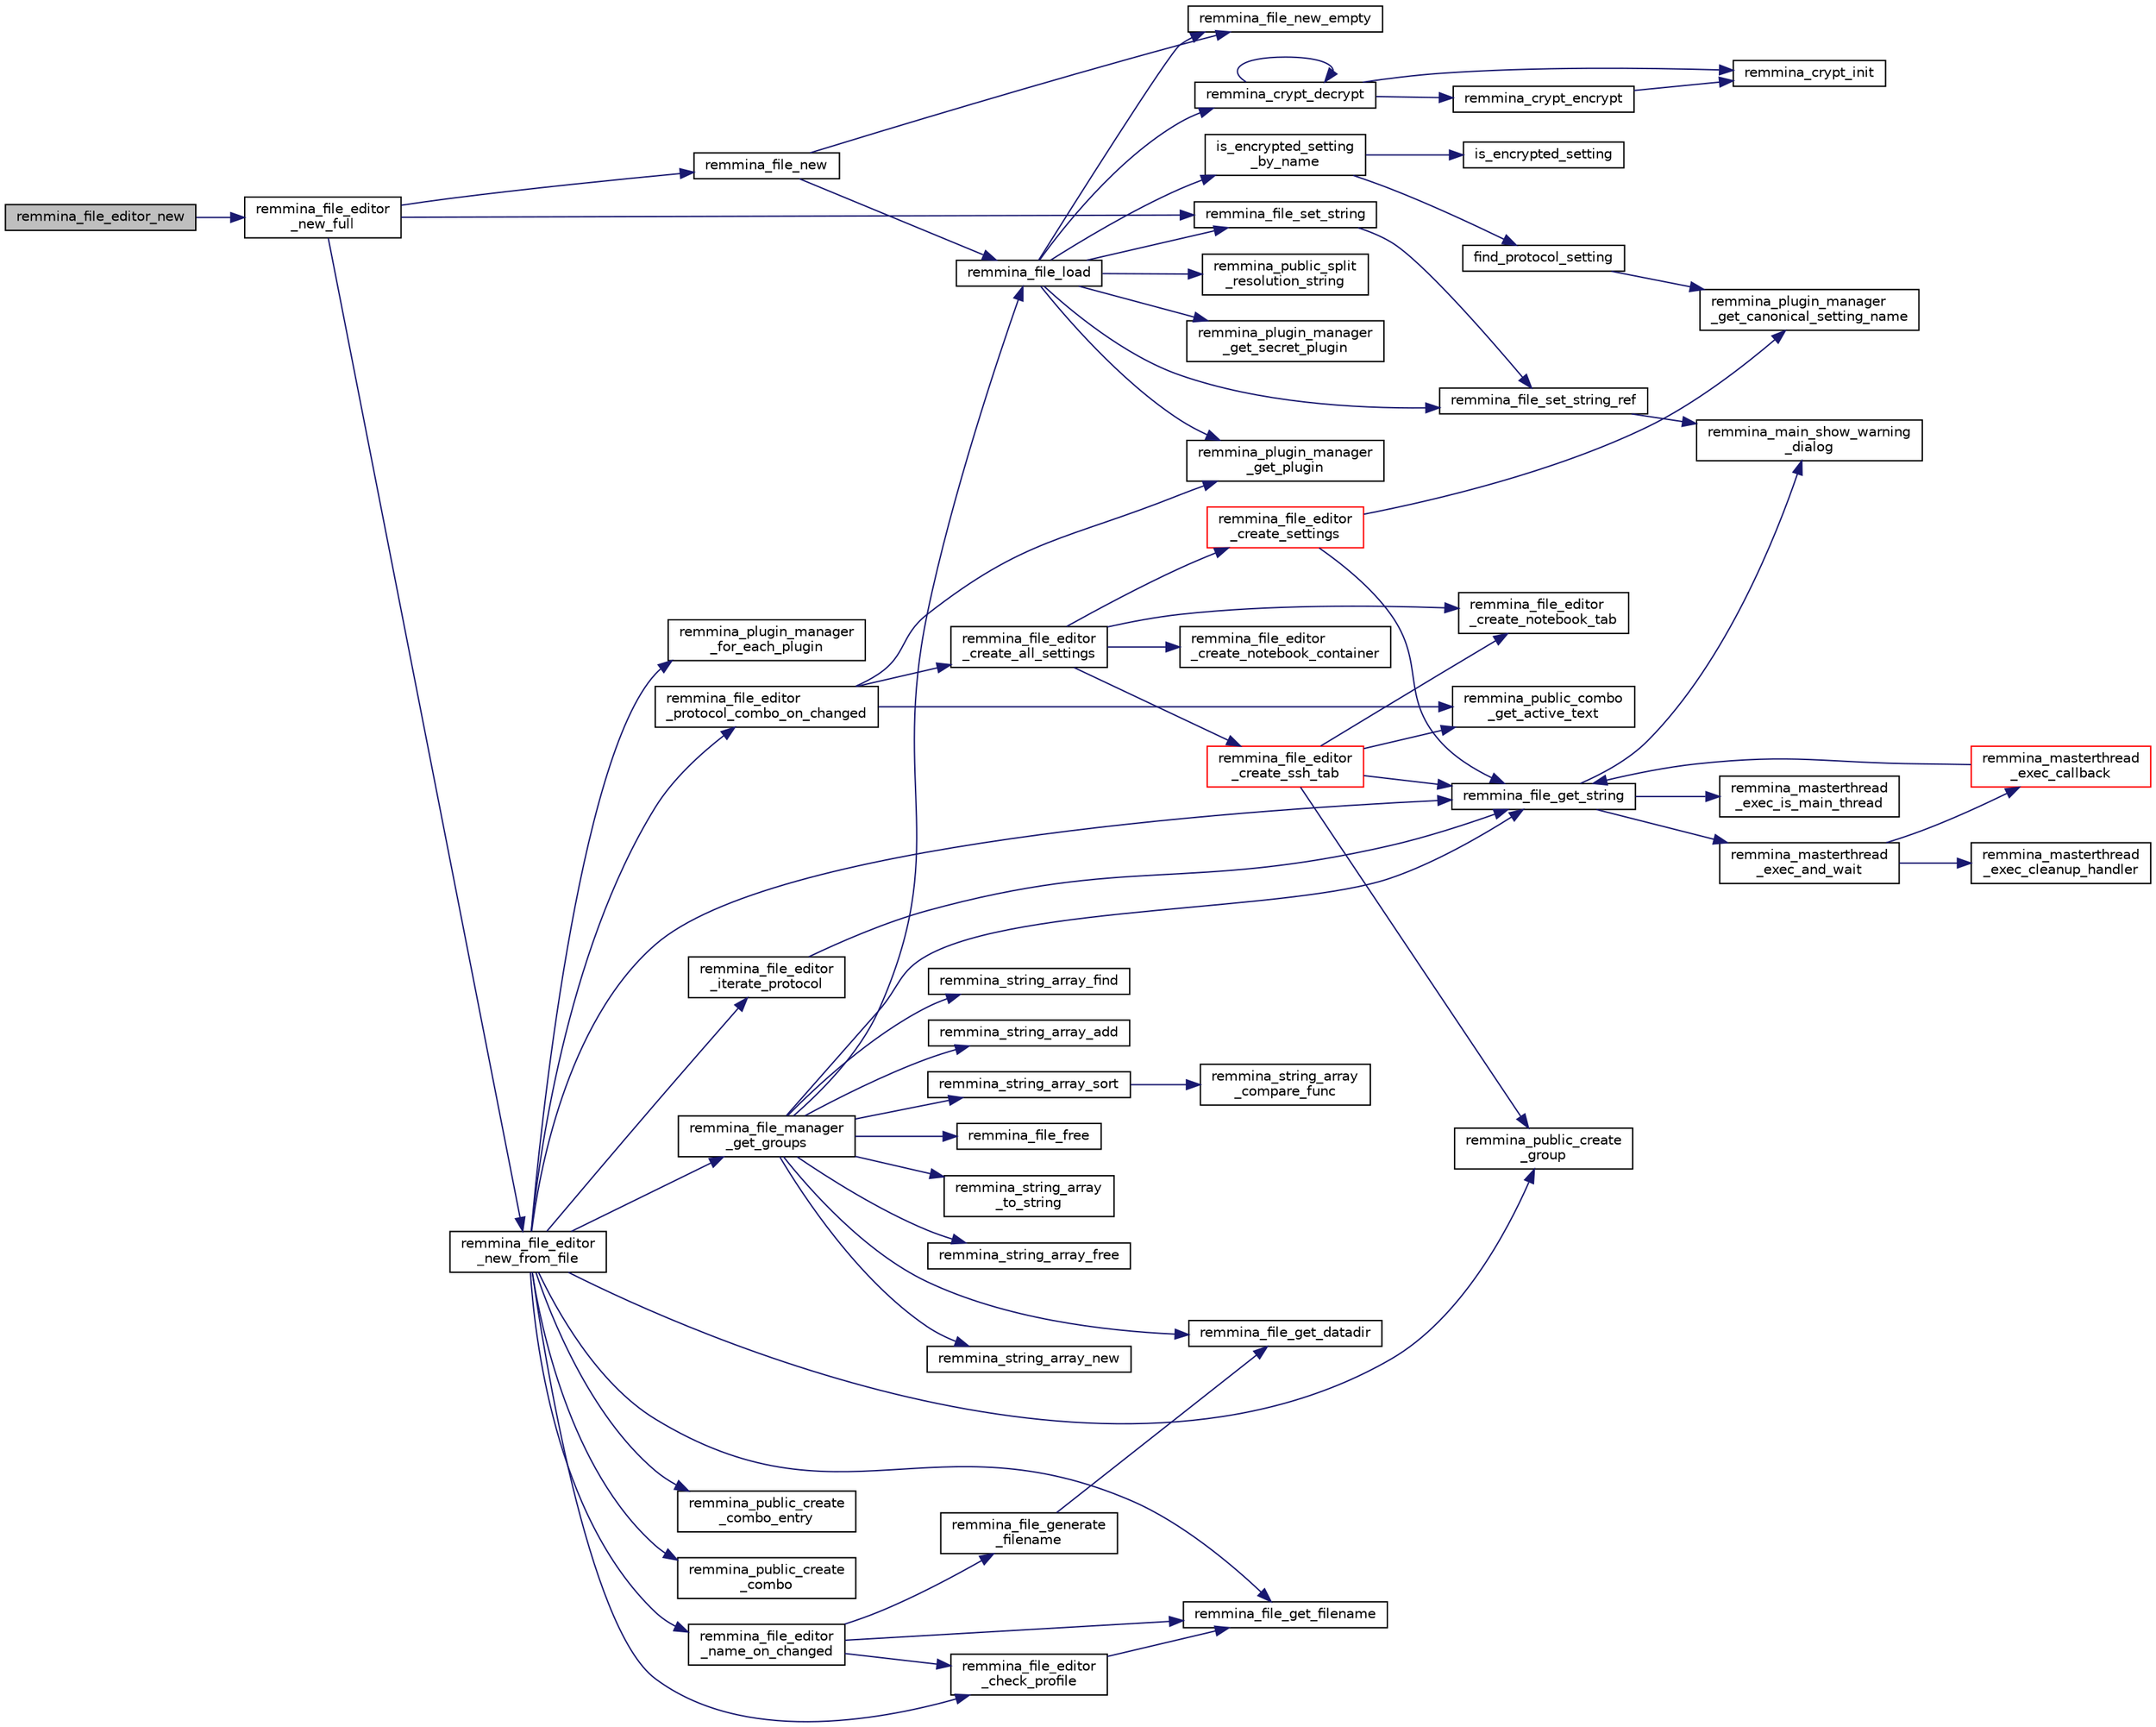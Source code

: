digraph "remmina_file_editor_new"
{
  edge [fontname="Helvetica",fontsize="10",labelfontname="Helvetica",labelfontsize="10"];
  node [fontname="Helvetica",fontsize="10",shape=record];
  rankdir="LR";
  Node1675 [label="remmina_file_editor_new",height=0.2,width=0.4,color="black", fillcolor="grey75", style="filled", fontcolor="black"];
  Node1675 -> Node1676 [color="midnightblue",fontsize="10",style="solid",fontname="Helvetica"];
  Node1676 [label="remmina_file_editor\l_new_full",height=0.2,width=0.4,color="black", fillcolor="white", style="filled",URL="$remmina__file__editor_8c.html#ab563344276cbcdf0fcea05b0b64c7aeb"];
  Node1676 -> Node1677 [color="midnightblue",fontsize="10",style="solid",fontname="Helvetica"];
  Node1677 [label="remmina_file_new",height=0.2,width=0.4,color="black", fillcolor="white", style="filled",URL="$remmina__file_8c.html#a5e421ba636d34e21bba5ece463e98892"];
  Node1677 -> Node1678 [color="midnightblue",fontsize="10",style="solid",fontname="Helvetica"];
  Node1678 [label="remmina_file_load",height=0.2,width=0.4,color="black", fillcolor="white", style="filled",URL="$remmina__file_8c.html#ac1cc2d7f827f7d64c7fd3edf10e9383e"];
  Node1678 -> Node1679 [color="midnightblue",fontsize="10",style="solid",fontname="Helvetica"];
  Node1679 [label="remmina_file_new_empty",height=0.2,width=0.4,color="black", fillcolor="white", style="filled",URL="$remmina__file_8c.html#adab087b7139756f029020a87a5438cfa"];
  Node1678 -> Node1680 [color="midnightblue",fontsize="10",style="solid",fontname="Helvetica"];
  Node1680 [label="remmina_plugin_manager\l_get_plugin",height=0.2,width=0.4,color="black", fillcolor="white", style="filled",URL="$remmina__plugin__manager_8c.html#a3872c8656a8a3d5147bcc603471c1932"];
  Node1678 -> Node1681 [color="midnightblue",fontsize="10",style="solid",fontname="Helvetica"];
  Node1681 [label="remmina_plugin_manager\l_get_secret_plugin",height=0.2,width=0.4,color="black", fillcolor="white", style="filled",URL="$remmina__plugin__manager_8c.html#ad380a98f6624aa8c830015c8b428b7b4"];
  Node1678 -> Node1682 [color="midnightblue",fontsize="10",style="solid",fontname="Helvetica"];
  Node1682 [label="is_encrypted_setting\l_by_name",height=0.2,width=0.4,color="black", fillcolor="white", style="filled",URL="$remmina__file_8c.html#a72580559fa04082418a993fec4c77281"];
  Node1682 -> Node1683 [color="midnightblue",fontsize="10",style="solid",fontname="Helvetica"];
  Node1683 [label="find_protocol_setting",height=0.2,width=0.4,color="black", fillcolor="white", style="filled",URL="$remmina__file_8c.html#acc88ee6f5ba73bf9c3b05ab9368c952f"];
  Node1683 -> Node1684 [color="midnightblue",fontsize="10",style="solid",fontname="Helvetica"];
  Node1684 [label="remmina_plugin_manager\l_get_canonical_setting_name",height=0.2,width=0.4,color="black", fillcolor="white", style="filled",URL="$remmina__plugin__manager_8c.html#af60b8edfa50563ae4c7593efc3deed55"];
  Node1682 -> Node1685 [color="midnightblue",fontsize="10",style="solid",fontname="Helvetica"];
  Node1685 [label="is_encrypted_setting",height=0.2,width=0.4,color="black", fillcolor="white", style="filled",URL="$remmina__file_8c.html#a29920ae737817d3f6c673bacbbf11ca1"];
  Node1678 -> Node1686 [color="midnightblue",fontsize="10",style="solid",fontname="Helvetica"];
  Node1686 [label="remmina_file_set_string",height=0.2,width=0.4,color="black", fillcolor="white", style="filled",URL="$remmina__file_8c.html#a85ca1ca2d0bf9ef29e490c6f4527a954"];
  Node1686 -> Node1687 [color="midnightblue",fontsize="10",style="solid",fontname="Helvetica"];
  Node1687 [label="remmina_file_set_string_ref",height=0.2,width=0.4,color="black", fillcolor="white", style="filled",URL="$remmina__file_8c.html#a74951c1067a1a5e1341f5e1c1206dec6"];
  Node1687 -> Node1688 [color="midnightblue",fontsize="10",style="solid",fontname="Helvetica"];
  Node1688 [label="remmina_main_show_warning\l_dialog",height=0.2,width=0.4,color="black", fillcolor="white", style="filled",URL="$remmina__main_8c.html#ad99b9c0bf2fa8c166a8b4a09e06ffdf7"];
  Node1678 -> Node1687 [color="midnightblue",fontsize="10",style="solid",fontname="Helvetica"];
  Node1678 -> Node1689 [color="midnightblue",fontsize="10",style="solid",fontname="Helvetica"];
  Node1689 [label="remmina_crypt_decrypt",height=0.2,width=0.4,color="black", fillcolor="white", style="filled",URL="$remmina__crypt_8c.html#a3fe2fa245d401146adf02a3a8f996ab9"];
  Node1689 -> Node1690 [color="midnightblue",fontsize="10",style="solid",fontname="Helvetica"];
  Node1690 [label="remmina_crypt_init",height=0.2,width=0.4,color="black", fillcolor="white", style="filled",URL="$remmina__crypt_8c.html#ae097c169aefdd5d83a57fc1bde511171"];
  Node1689 -> Node1691 [color="midnightblue",fontsize="10",style="solid",fontname="Helvetica"];
  Node1691 [label="remmina_crypt_encrypt",height=0.2,width=0.4,color="black", fillcolor="white", style="filled",URL="$remmina__crypt_8c.html#aa02cf0fed3eb68d6a89815c3ba3bf7b1"];
  Node1691 -> Node1690 [color="midnightblue",fontsize="10",style="solid",fontname="Helvetica"];
  Node1689 -> Node1689 [color="midnightblue",fontsize="10",style="solid",fontname="Helvetica"];
  Node1678 -> Node1692 [color="midnightblue",fontsize="10",style="solid",fontname="Helvetica"];
  Node1692 [label="remmina_public_split\l_resolution_string",height=0.2,width=0.4,color="black", fillcolor="white", style="filled",URL="$remmina__public_8c.html#aaf3fdb980c24cd06965b85ebcdd79173"];
  Node1677 -> Node1679 [color="midnightblue",fontsize="10",style="solid",fontname="Helvetica"];
  Node1676 -> Node1686 [color="midnightblue",fontsize="10",style="solid",fontname="Helvetica"];
  Node1676 -> Node1693 [color="midnightblue",fontsize="10",style="solid",fontname="Helvetica"];
  Node1693 [label="remmina_file_editor\l_new_from_file",height=0.2,width=0.4,color="black", fillcolor="white", style="filled",URL="$remmina__file__editor_8c.html#a08327d6951c345808628dbb5784aba06"];
  Node1693 -> Node1694 [color="midnightblue",fontsize="10",style="solid",fontname="Helvetica"];
  Node1694 [label="remmina_file_get_filename",height=0.2,width=0.4,color="black", fillcolor="white", style="filled",URL="$remmina__file_8c.html#ad1e4f3a0f64cd98e301044b6c38a1f1d"];
  Node1693 -> Node1695 [color="midnightblue",fontsize="10",style="solid",fontname="Helvetica"];
  Node1695 [label="remmina_public_create\l_group",height=0.2,width=0.4,color="black", fillcolor="white", style="filled",URL="$remmina__public_8c.html#a995da243f78002153d18616b46dcdf63"];
  Node1693 -> Node1696 [color="midnightblue",fontsize="10",style="solid",fontname="Helvetica"];
  Node1696 [label="remmina_file_editor\l_name_on_changed",height=0.2,width=0.4,color="black", fillcolor="white", style="filled",URL="$remmina__file__editor_8c.html#a206bacb96cc7d4236d910be89a7cd613"];
  Node1696 -> Node1694 [color="midnightblue",fontsize="10",style="solid",fontname="Helvetica"];
  Node1696 -> Node1697 [color="midnightblue",fontsize="10",style="solid",fontname="Helvetica"];
  Node1697 [label="remmina_file_generate\l_filename",height=0.2,width=0.4,color="black", fillcolor="white", style="filled",URL="$remmina__file_8c.html#ac952f8ddb715314f11cef1ccc513fb7e"];
  Node1697 -> Node1698 [color="midnightblue",fontsize="10",style="solid",fontname="Helvetica"];
  Node1698 [label="remmina_file_get_datadir",height=0.2,width=0.4,color="black", fillcolor="white", style="filled",URL="$remmina__file__manager_8c.html#aa65bc30beb59d607ba430d966e7e27f5"];
  Node1696 -> Node1699 [color="midnightblue",fontsize="10",style="solid",fontname="Helvetica"];
  Node1699 [label="remmina_file_editor\l_check_profile",height=0.2,width=0.4,color="black", fillcolor="white", style="filled",URL="$remmina__file__editor_8c.html#aefdb47b5da15009d5ff7a8d1f2b06a06"];
  Node1699 -> Node1694 [color="midnightblue",fontsize="10",style="solid",fontname="Helvetica"];
  Node1693 -> Node1700 [color="midnightblue",fontsize="10",style="solid",fontname="Helvetica"];
  Node1700 [label="remmina_file_get_string",height=0.2,width=0.4,color="black", fillcolor="white", style="filled",URL="$remmina__file_8c.html#a8eb1b213d9d08c6ad13683ce05f4355e"];
  Node1700 -> Node1701 [color="midnightblue",fontsize="10",style="solid",fontname="Helvetica"];
  Node1701 [label="remmina_masterthread\l_exec_is_main_thread",height=0.2,width=0.4,color="black", fillcolor="white", style="filled",URL="$remmina__masterthread__exec_8c.html#a3a52e863a3a3da6da6bb5d36c13b7ff4"];
  Node1700 -> Node1702 [color="midnightblue",fontsize="10",style="solid",fontname="Helvetica"];
  Node1702 [label="remmina_masterthread\l_exec_and_wait",height=0.2,width=0.4,color="black", fillcolor="white", style="filled",URL="$remmina__masterthread__exec_8c.html#a14628c2470cac50e87916a70ea05c97d"];
  Node1702 -> Node1703 [color="midnightblue",fontsize="10",style="solid",fontname="Helvetica"];
  Node1703 [label="remmina_masterthread\l_exec_cleanup_handler",height=0.2,width=0.4,color="black", fillcolor="white", style="filled",URL="$remmina__masterthread__exec_8c.html#a94985f15fd0d27c037824ee90b0ecd3c"];
  Node1702 -> Node1704 [color="midnightblue",fontsize="10",style="solid",fontname="Helvetica"];
  Node1704 [label="remmina_masterthread\l_exec_callback",height=0.2,width=0.4,color="red", fillcolor="white", style="filled",URL="$remmina__masterthread__exec_8c.html#ae5c4d736f1856249c255430e010a179f"];
  Node1704 -> Node1700 [color="midnightblue",fontsize="10",style="solid",fontname="Helvetica"];
  Node1700 -> Node1688 [color="midnightblue",fontsize="10",style="solid",fontname="Helvetica"];
  Node1693 -> Node1753 [color="midnightblue",fontsize="10",style="solid",fontname="Helvetica"];
  Node1753 [label="remmina_file_manager\l_get_groups",height=0.2,width=0.4,color="black", fillcolor="white", style="filled",URL="$remmina__file__manager_8c.html#a536edeef371d907ab3936f4d65c3003d"];
  Node1753 -> Node1698 [color="midnightblue",fontsize="10",style="solid",fontname="Helvetica"];
  Node1753 -> Node1712 [color="midnightblue",fontsize="10",style="solid",fontname="Helvetica"];
  Node1712 [label="remmina_string_array_new",height=0.2,width=0.4,color="black", fillcolor="white", style="filled",URL="$remmina__string__array_8c.html#aff90e964c6541b1af02adf7ea39e6e02"];
  Node1753 -> Node1678 [color="midnightblue",fontsize="10",style="solid",fontname="Helvetica"];
  Node1753 -> Node1700 [color="midnightblue",fontsize="10",style="solid",fontname="Helvetica"];
  Node1753 -> Node1733 [color="midnightblue",fontsize="10",style="solid",fontname="Helvetica"];
  Node1733 [label="remmina_string_array_find",height=0.2,width=0.4,color="black", fillcolor="white", style="filled",URL="$remmina__string__array_8c.html#ab93a69850cfb4117c223a3f145ced986"];
  Node1753 -> Node1714 [color="midnightblue",fontsize="10",style="solid",fontname="Helvetica"];
  Node1714 [label="remmina_string_array_add",height=0.2,width=0.4,color="black", fillcolor="white", style="filled",URL="$remmina__string__array_8c.html#a2aaacca7db4b86f836486cfb559398f0"];
  Node1753 -> Node1718 [color="midnightblue",fontsize="10",style="solid",fontname="Helvetica"];
  Node1718 [label="remmina_file_free",height=0.2,width=0.4,color="black", fillcolor="white", style="filled",URL="$remmina__file_8c.html#abd2f06bf0a5ddcf7156e5ef7d0c8d4d7"];
  Node1753 -> Node1754 [color="midnightblue",fontsize="10",style="solid",fontname="Helvetica"];
  Node1754 [label="remmina_string_array_sort",height=0.2,width=0.4,color="black", fillcolor="white", style="filled",URL="$remmina__string__array_8c.html#a3eab4bae72ff130ad10ec8fc7364ce70"];
  Node1754 -> Node1755 [color="midnightblue",fontsize="10",style="solid",fontname="Helvetica"];
  Node1755 [label="remmina_string_array\l_compare_func",height=0.2,width=0.4,color="black", fillcolor="white", style="filled",URL="$remmina__string__array_8c.html#a404140e205363c778476feb6f320f5f5"];
  Node1753 -> Node1756 [color="midnightblue",fontsize="10",style="solid",fontname="Helvetica"];
  Node1756 [label="remmina_string_array\l_to_string",height=0.2,width=0.4,color="black", fillcolor="white", style="filled",URL="$remmina__string__array_8c.html#a96f7bec7ce32de6cf5deadcd5aec51ec"];
  Node1753 -> Node1711 [color="midnightblue",fontsize="10",style="solid",fontname="Helvetica"];
  Node1711 [label="remmina_string_array_free",height=0.2,width=0.4,color="black", fillcolor="white", style="filled",URL="$remmina__string__array_8c.html#a8ab78913d299df665a408a8a5ec51bbe"];
  Node1693 -> Node1757 [color="midnightblue",fontsize="10",style="solid",fontname="Helvetica"];
  Node1757 [label="remmina_public_create\l_combo_entry",height=0.2,width=0.4,color="black", fillcolor="white", style="filled",URL="$remmina__public_8c.html#a9ec86f1e9caea5ebc867a90230d6b51a"];
  Node1693 -> Node1758 [color="midnightblue",fontsize="10",style="solid",fontname="Helvetica"];
  Node1758 [label="remmina_public_create\l_combo",height=0.2,width=0.4,color="black", fillcolor="white", style="filled",URL="$remmina__public_8c.html#ab4a593956dfe89aba3242a5c264a681f"];
  Node1693 -> Node1759 [color="midnightblue",fontsize="10",style="solid",fontname="Helvetica"];
  Node1759 [label="remmina_plugin_manager\l_for_each_plugin",height=0.2,width=0.4,color="black", fillcolor="white", style="filled",URL="$remmina__plugin__manager_8c.html#a13f13a6a4280268656f258cb5aeff031"];
  Node1693 -> Node1760 [color="midnightblue",fontsize="10",style="solid",fontname="Helvetica"];
  Node1760 [label="remmina_file_editor\l_iterate_protocol",height=0.2,width=0.4,color="black", fillcolor="white", style="filled",URL="$remmina__file__editor_8c.html#afc37e2e9dbe8f0c8bcf1a76d0c54ea1b"];
  Node1760 -> Node1700 [color="midnightblue",fontsize="10",style="solid",fontname="Helvetica"];
  Node1693 -> Node1761 [color="midnightblue",fontsize="10",style="solid",fontname="Helvetica"];
  Node1761 [label="remmina_file_editor\l_protocol_combo_on_changed",height=0.2,width=0.4,color="black", fillcolor="white", style="filled",URL="$remmina__file__editor_8c.html#a333de350f1b07add2d0fd06320c80d16"];
  Node1761 -> Node1762 [color="midnightblue",fontsize="10",style="solid",fontname="Helvetica"];
  Node1762 [label="remmina_public_combo\l_get_active_text",height=0.2,width=0.4,color="black", fillcolor="white", style="filled",URL="$remmina__public_8c.html#af1679d83834c8409f23e00c555d677fb"];
  Node1761 -> Node1680 [color="midnightblue",fontsize="10",style="solid",fontname="Helvetica"];
  Node1761 -> Node1763 [color="midnightblue",fontsize="10",style="solid",fontname="Helvetica"];
  Node1763 [label="remmina_file_editor\l_create_all_settings",height=0.2,width=0.4,color="black", fillcolor="white", style="filled",URL="$remmina__file__editor_8c.html#a6415f73260076747c4f933af7f9f4b38"];
  Node1763 -> Node1764 [color="midnightblue",fontsize="10",style="solid",fontname="Helvetica"];
  Node1764 [label="remmina_file_editor\l_create_notebook_container",height=0.2,width=0.4,color="black", fillcolor="white", style="filled",URL="$remmina__file__editor_8c.html#a3df3718727200d865f9f977435db30ea"];
  Node1763 -> Node1765 [color="midnightblue",fontsize="10",style="solid",fontname="Helvetica"];
  Node1765 [label="remmina_file_editor\l_create_notebook_tab",height=0.2,width=0.4,color="black", fillcolor="white", style="filled",URL="$remmina__file__editor_8c.html#aecbc005c39cdf4fab4779090f11a3556"];
  Node1763 -> Node1766 [color="midnightblue",fontsize="10",style="solid",fontname="Helvetica"];
  Node1766 [label="remmina_file_editor\l_create_settings",height=0.2,width=0.4,color="red", fillcolor="white", style="filled",URL="$remmina__file__editor_8c.html#a727f967cf81d4af3f953046b0c4cf08d"];
  Node1766 -> Node1684 [color="midnightblue",fontsize="10",style="solid",fontname="Helvetica"];
  Node1766 -> Node1700 [color="midnightblue",fontsize="10",style="solid",fontname="Helvetica"];
  Node1763 -> Node1793 [color="midnightblue",fontsize="10",style="solid",fontname="Helvetica"];
  Node1793 [label="remmina_file_editor\l_create_ssh_tab",height=0.2,width=0.4,color="red", fillcolor="white", style="filled",URL="$remmina__file__editor_8c.html#adace1d2f4164572c00dba8b1230d86a1"];
  Node1793 -> Node1765 [color="midnightblue",fontsize="10",style="solid",fontname="Helvetica"];
  Node1793 -> Node1762 [color="midnightblue",fontsize="10",style="solid",fontname="Helvetica"];
  Node1793 -> Node1700 [color="midnightblue",fontsize="10",style="solid",fontname="Helvetica"];
  Node1793 -> Node1695 [color="midnightblue",fontsize="10",style="solid",fontname="Helvetica"];
  Node1693 -> Node1699 [color="midnightblue",fontsize="10",style="solid",fontname="Helvetica"];
}
